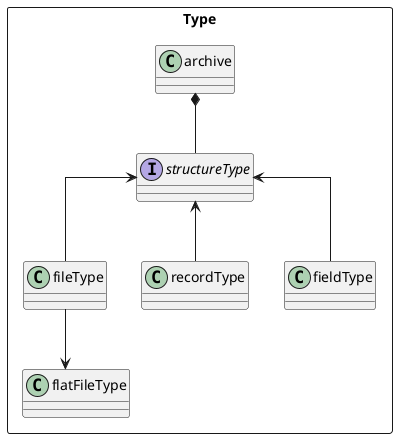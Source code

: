 @startuml
skinparam linetype polyline
skinparam linetype ortho

package "Type" <<Rectangle>> {
interface structureType

archive *-- structureType
structureType <-- fileType
structureType <-- recordType
structureType <-- fieldType

fileType --> flatFileType
}

@enduml